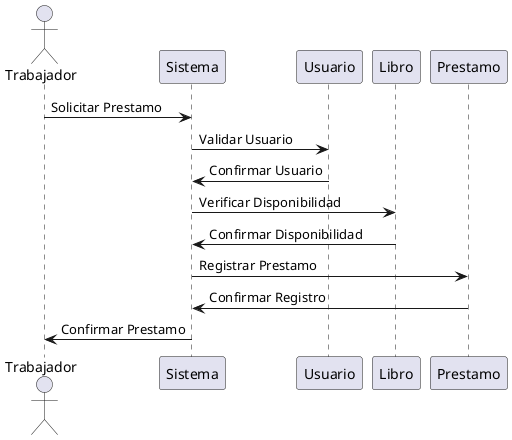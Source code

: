 @startuml Diagrama_Secuencia

actor Trabajador
participant Sistema
participant Usuario
participant Libro
participant Prestamo

Trabajador -> Sistema: Solicitar Prestamo
Sistema -> Usuario: Validar Usuario
Usuario -> Sistema: Confirmar Usuario
Sistema -> Libro: Verificar Disponibilidad
Libro -> Sistema: Confirmar Disponibilidad
Sistema -> Prestamo: Registrar Prestamo
Prestamo -> Sistema: Confirmar Registro
Sistema -> Trabajador: Confirmar Prestamo

@enduml

